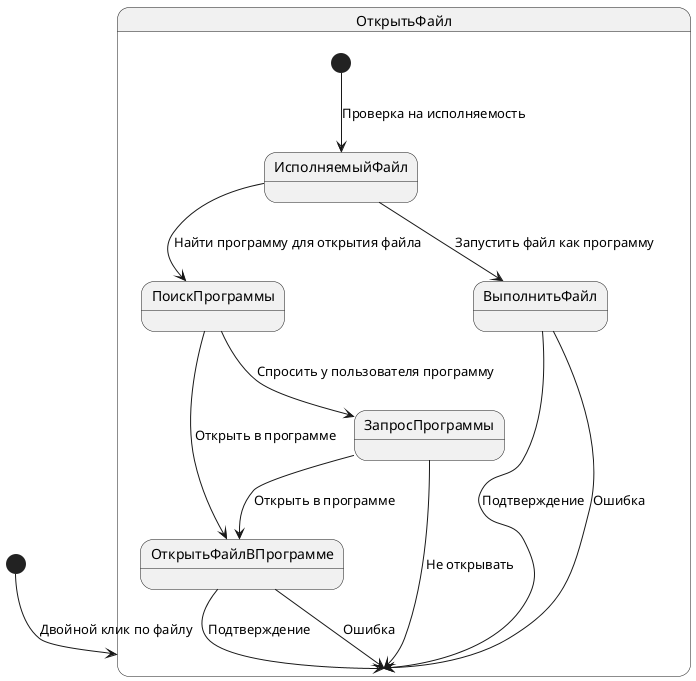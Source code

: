 @startuml

[*] --> ОткрытьФайл : Двойной клик по файлу

state ОткрытьФайл {
  [*] --> ИсполняемыйФайл : Проверка на исполняемость
  ИсполняемыйФайл --> ВыполнитьФайл : Запустить файл как программу
  ИсполняемыйФайл --> ПоискПрограммы : Найти программу для открытия файла
  ВыполнитьФайл --> ОткрытьФайл : Подтверждение
  ВыполнитьФайл --> ОткрытьФайл : Ошибка
  ПоискПрограммы --> ОткрытьФайлВПрограмме : Открыть в программе
  ПоискПрограммы --> ЗапросПрограммы : Спросить у пользователя программу
  ЗапросПрограммы --> ОткрытьФайлВПрограмме : Открыть в программе
  ЗапросПрограммы --> ОткрытьФайл : Не открывать
  ОткрытьФайлВПрограмме --> ОткрытьФайл : Подтверждение
  ОткрытьФайлВПрограмме --> ОткрытьФайл : Ошибка
}

@enduml